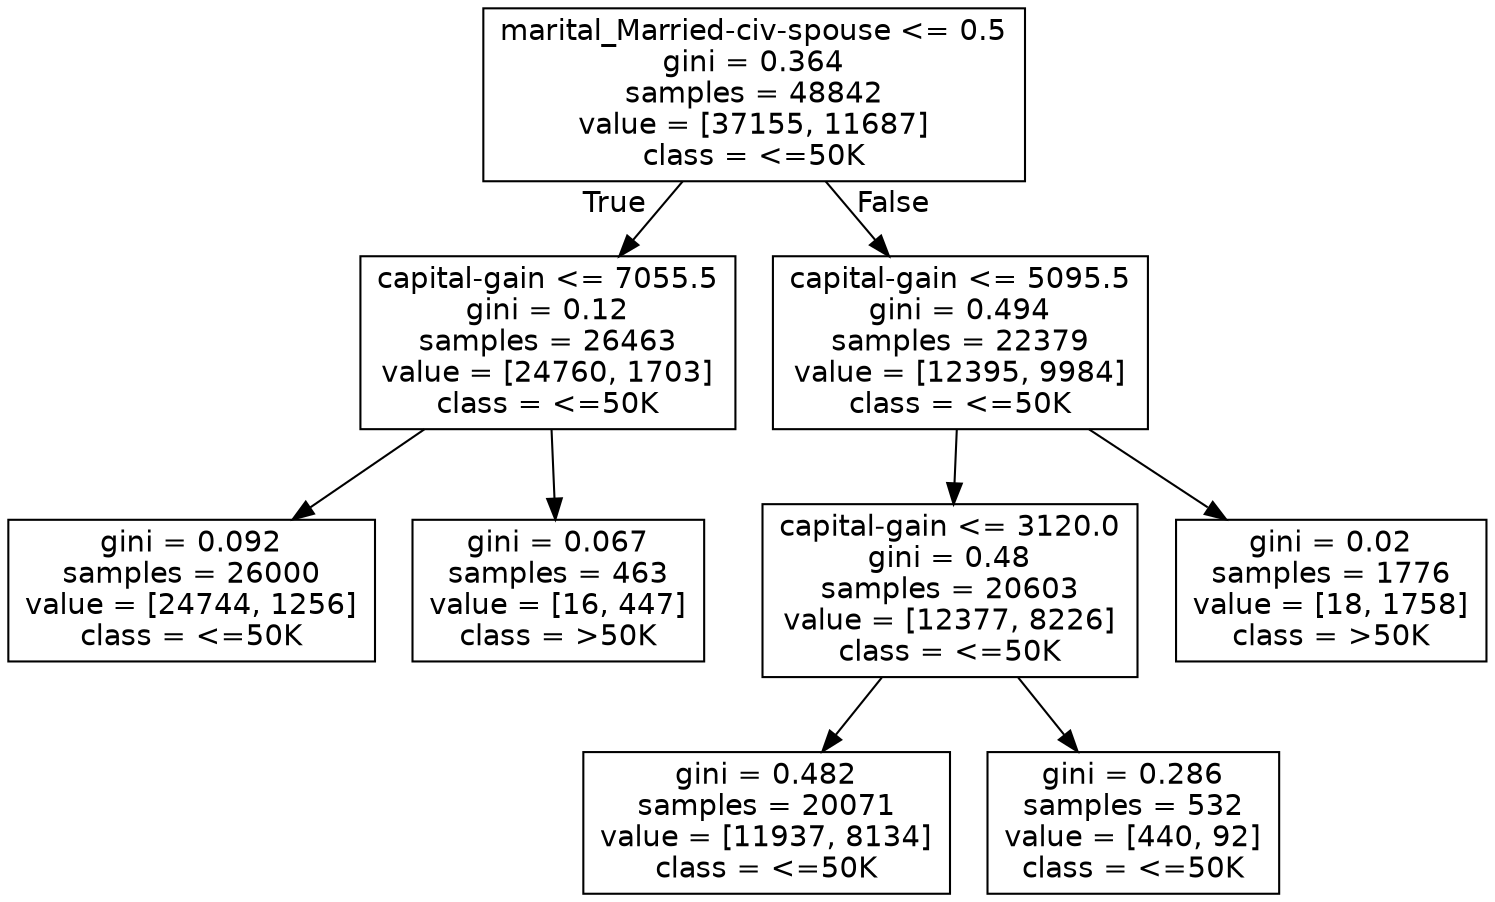 digraph Tree {
node [shape=box, fontname="helvetica"] ;
edge [fontname="helvetica"] ;
0 [label="marital_Married-civ-spouse <= 0.5\ngini = 0.364\nsamples = 48842\nvalue = [37155, 11687]\nclass = <=50K"] ;
1 [label="capital-gain <= 7055.5\ngini = 0.12\nsamples = 26463\nvalue = [24760, 1703]\nclass = <=50K"] ;
0 -> 1 [labeldistance=2.5, labelangle=45, headlabel="True"] ;
5 [label="gini = 0.092\nsamples = 26000\nvalue = [24744, 1256]\nclass = <=50K"] ;
1 -> 5 ;
6 [label="gini = 0.067\nsamples = 463\nvalue = [16, 447]\nclass = >50K"] ;
1 -> 6 ;
2 [label="capital-gain <= 5095.5\ngini = 0.494\nsamples = 22379\nvalue = [12395, 9984]\nclass = <=50K"] ;
0 -> 2 [labeldistance=2.5, labelangle=-45, headlabel="False"] ;
3 [label="capital-gain <= 3120.0\ngini = 0.48\nsamples = 20603\nvalue = [12377, 8226]\nclass = <=50K"] ;
2 -> 3 ;
7 [label="gini = 0.482\nsamples = 20071\nvalue = [11937, 8134]\nclass = <=50K"] ;
3 -> 7 ;
8 [label="gini = 0.286\nsamples = 532\nvalue = [440, 92]\nclass = <=50K"] ;
3 -> 8 ;
4 [label="gini = 0.02\nsamples = 1776\nvalue = [18, 1758]\nclass = >50K"] ;
2 -> 4 ;
}